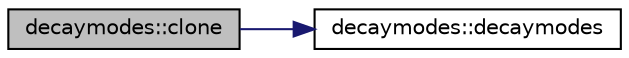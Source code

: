 digraph "decaymodes::clone"
{
 // INTERACTIVE_SVG=YES
 // LATEX_PDF_SIZE
  edge [fontname="Helvetica",fontsize="10",labelfontname="Helvetica",labelfontsize="10"];
  node [fontname="Helvetica",fontsize="10",shape=record];
  rankdir="LR";
  Node1 [label="decaymodes::clone",height=0.2,width=0.4,color="black", fillcolor="grey75", style="filled", fontcolor="black",tooltip=" "];
  Node1 -> Node2 [color="midnightblue",fontsize="10",style="solid",fontname="Helvetica"];
  Node2 [label="decaymodes::decaymodes",height=0.2,width=0.4,color="black", fillcolor="white", style="filled",URL="$classdecaymodes.html#a5ae37ae87837dfadfc1080adf81483a1",tooltip=" "];
}
